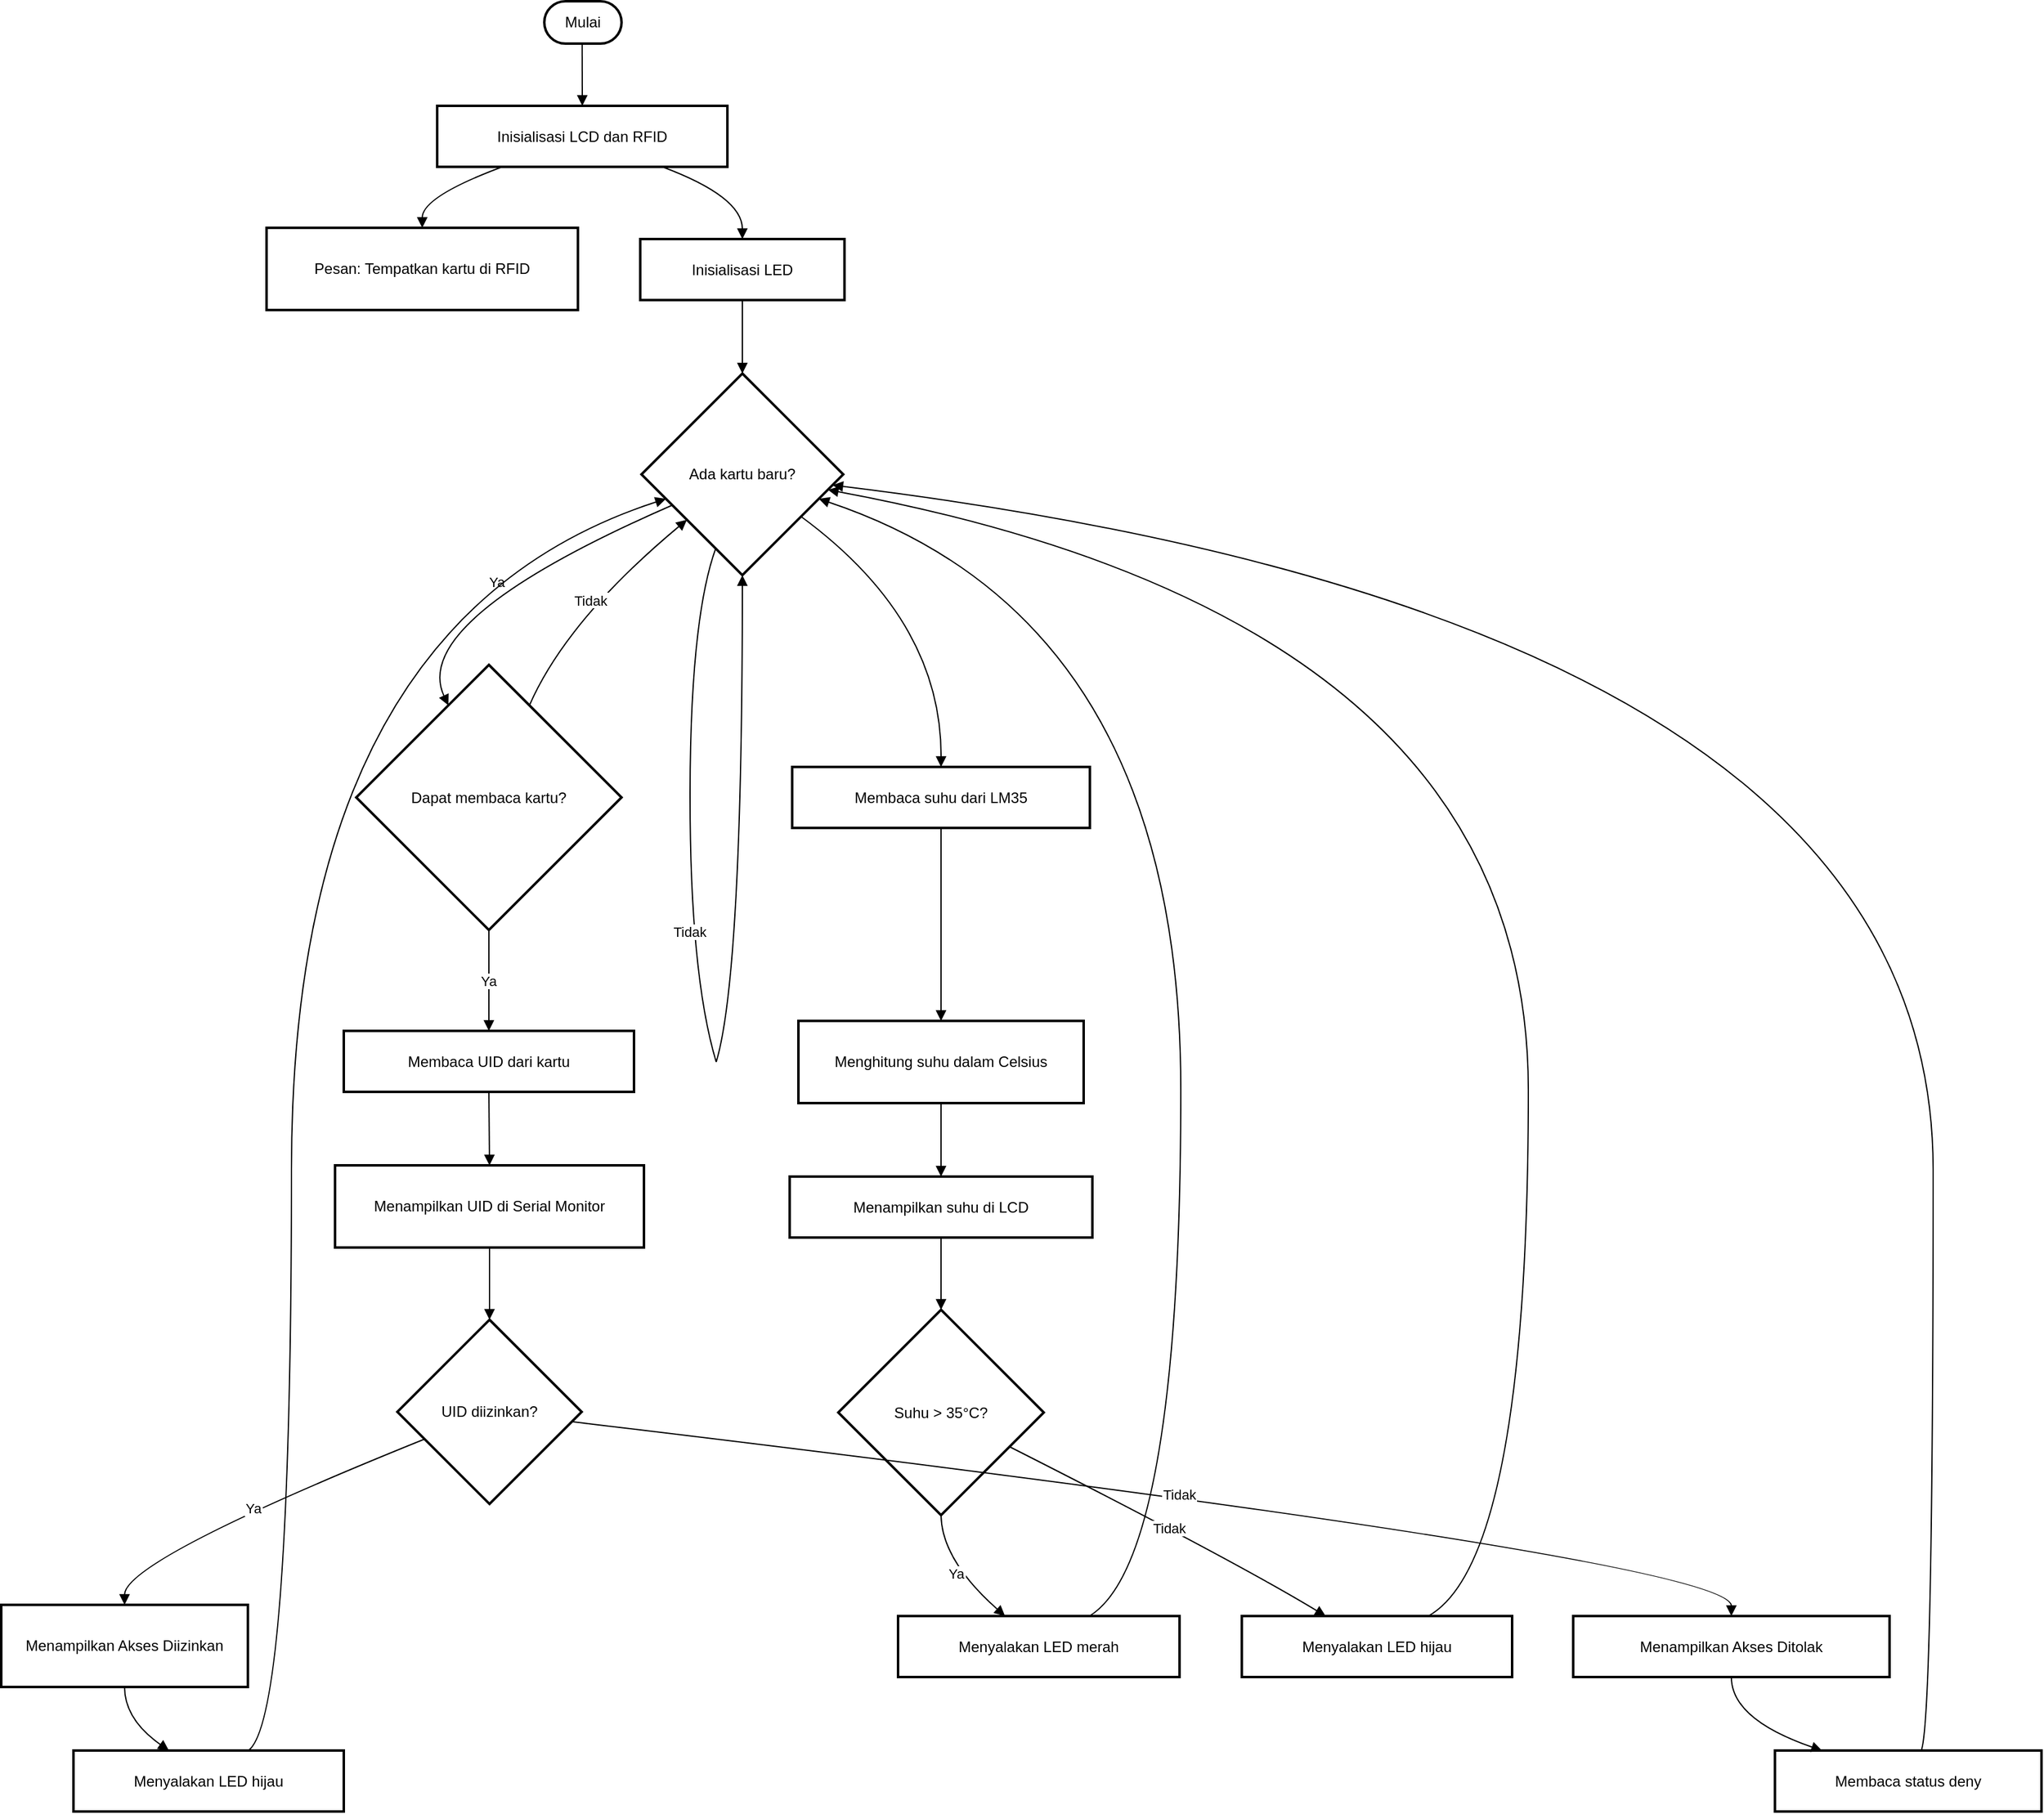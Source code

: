 <mxfile version="24.8.3">
  <diagram name="Page-1" id="fg24WubuweBmSnnEDdJ-">
    <mxGraphModel dx="1222" dy="686" grid="1" gridSize="10" guides="1" tooltips="1" connect="1" arrows="1" fold="1" page="1" pageScale="1" pageWidth="827" pageHeight="1169" math="0" shadow="0">
      <root>
        <mxCell id="0" />
        <mxCell id="1" parent="0" />
        <mxCell id="9FWTvKUNTQUvm_NDjoZ5-1" value="Mulai" style="rounded=1;whiteSpace=wrap;arcSize=50;strokeWidth=2;" vertex="1" parent="1">
          <mxGeometry x="456" y="20" width="62" height="34" as="geometry" />
        </mxCell>
        <mxCell id="9FWTvKUNTQUvm_NDjoZ5-2" value="Inisialisasi LCD dan RFID" style="whiteSpace=wrap;strokeWidth=2;" vertex="1" parent="1">
          <mxGeometry x="370" y="104" width="233" height="49" as="geometry" />
        </mxCell>
        <mxCell id="9FWTvKUNTQUvm_NDjoZ5-3" value="Pesan: Tempatkan kartu di RFID" style="whiteSpace=wrap;strokeWidth=2;" vertex="1" parent="1">
          <mxGeometry x="233" y="202" width="250" height="66" as="geometry" />
        </mxCell>
        <mxCell id="9FWTvKUNTQUvm_NDjoZ5-4" value="Inisialisasi LED" style="whiteSpace=wrap;strokeWidth=2;" vertex="1" parent="1">
          <mxGeometry x="533" y="211" width="164" height="49" as="geometry" />
        </mxCell>
        <mxCell id="9FWTvKUNTQUvm_NDjoZ5-5" value="Ada kartu baru?" style="rhombus;strokeWidth=2;whiteSpace=wrap;" vertex="1" parent="1">
          <mxGeometry x="534" y="319" width="162" height="162" as="geometry" />
        </mxCell>
        <mxCell id="9FWTvKUNTQUvm_NDjoZ5-6" value="Dapat membaca kartu?" style="rhombus;strokeWidth=2;whiteSpace=wrap;" vertex="1" parent="1">
          <mxGeometry x="305" y="553" width="213" height="213" as="geometry" />
        </mxCell>
        <mxCell id="9FWTvKUNTQUvm_NDjoZ5-7" value="Membaca UID dari kartu" style="whiteSpace=wrap;strokeWidth=2;" vertex="1" parent="1">
          <mxGeometry x="295" y="847" width="233" height="49" as="geometry" />
        </mxCell>
        <mxCell id="9FWTvKUNTQUvm_NDjoZ5-8" value="Menampilkan UID di Serial Monitor" style="whiteSpace=wrap;strokeWidth=2;" vertex="1" parent="1">
          <mxGeometry x="288" y="955" width="248" height="66" as="geometry" />
        </mxCell>
        <mxCell id="9FWTvKUNTQUvm_NDjoZ5-9" value="UID diizinkan?" style="rhombus;strokeWidth=2;whiteSpace=wrap;" vertex="1" parent="1">
          <mxGeometry x="338" y="1079" width="148" height="148" as="geometry" />
        </mxCell>
        <mxCell id="9FWTvKUNTQUvm_NDjoZ5-10" value="Menampilkan Akses Diizinkan" style="whiteSpace=wrap;strokeWidth=2;" vertex="1" parent="1">
          <mxGeometry x="20" y="1308" width="198" height="66" as="geometry" />
        </mxCell>
        <mxCell id="9FWTvKUNTQUvm_NDjoZ5-11" value="Menyalakan LED hijau" style="whiteSpace=wrap;strokeWidth=2;" vertex="1" parent="1">
          <mxGeometry x="78" y="1425" width="217" height="49" as="geometry" />
        </mxCell>
        <mxCell id="9FWTvKUNTQUvm_NDjoZ5-12" value="Menampilkan Akses Ditolak" style="whiteSpace=wrap;strokeWidth=2;" vertex="1" parent="1">
          <mxGeometry x="1282" y="1317" width="254" height="49" as="geometry" />
        </mxCell>
        <mxCell id="9FWTvKUNTQUvm_NDjoZ5-13" value="Membaca status deny" style="whiteSpace=wrap;strokeWidth=2;" vertex="1" parent="1">
          <mxGeometry x="1444" y="1425" width="214" height="49" as="geometry" />
        </mxCell>
        <mxCell id="9FWTvKUNTQUvm_NDjoZ5-14" value="Membaca suhu dari LM35" style="whiteSpace=wrap;strokeWidth=2;" vertex="1" parent="1">
          <mxGeometry x="655" y="635" width="239" height="49" as="geometry" />
        </mxCell>
        <mxCell id="9FWTvKUNTQUvm_NDjoZ5-15" value="Menghitung suhu dalam Celsius" style="whiteSpace=wrap;strokeWidth=2;" vertex="1" parent="1">
          <mxGeometry x="660" y="839" width="229" height="66" as="geometry" />
        </mxCell>
        <mxCell id="9FWTvKUNTQUvm_NDjoZ5-16" value="Menampilkan suhu di LCD" style="whiteSpace=wrap;strokeWidth=2;" vertex="1" parent="1">
          <mxGeometry x="653" y="964" width="243" height="49" as="geometry" />
        </mxCell>
        <mxCell id="9FWTvKUNTQUvm_NDjoZ5-17" value="Suhu &gt; 35°C?" style="rhombus;strokeWidth=2;whiteSpace=wrap;" vertex="1" parent="1">
          <mxGeometry x="692" y="1071" width="165" height="165" as="geometry" />
        </mxCell>
        <mxCell id="9FWTvKUNTQUvm_NDjoZ5-18" value="Menyalakan LED merah" style="whiteSpace=wrap;strokeWidth=2;" vertex="1" parent="1">
          <mxGeometry x="740" y="1317" width="226" height="49" as="geometry" />
        </mxCell>
        <mxCell id="9FWTvKUNTQUvm_NDjoZ5-19" value="Menyalakan LED hijau" style="whiteSpace=wrap;strokeWidth=2;" vertex="1" parent="1">
          <mxGeometry x="1016" y="1317" width="217" height="49" as="geometry" />
        </mxCell>
        <mxCell id="9FWTvKUNTQUvm_NDjoZ5-20" value="" style="whiteSpace=wrap;strokeWidth=2;" vertex="1" parent="1">
          <mxGeometry x="573" y="659" as="geometry" />
        </mxCell>
        <mxCell id="9FWTvKUNTQUvm_NDjoZ5-21" value="" style="whiteSpace=wrap;strokeWidth=2;" vertex="1" parent="1">
          <mxGeometry x="594" y="872" as="geometry" />
        </mxCell>
        <mxCell id="9FWTvKUNTQUvm_NDjoZ5-22" value="" style="curved=1;startArrow=none;endArrow=block;exitX=0.49;exitY=0.99;entryX=0.5;entryY=-0.01;rounded=0;" edge="1" parent="1" source="9FWTvKUNTQUvm_NDjoZ5-1" target="9FWTvKUNTQUvm_NDjoZ5-2">
          <mxGeometry relative="1" as="geometry">
            <Array as="points" />
          </mxGeometry>
        </mxCell>
        <mxCell id="9FWTvKUNTQUvm_NDjoZ5-23" value="" style="curved=1;startArrow=none;endArrow=block;exitX=0.23;exitY=0.99;entryX=0.5;entryY=0.01;rounded=0;" edge="1" parent="1" source="9FWTvKUNTQUvm_NDjoZ5-2" target="9FWTvKUNTQUvm_NDjoZ5-3">
          <mxGeometry relative="1" as="geometry">
            <Array as="points">
              <mxPoint x="358" y="177" />
            </Array>
          </mxGeometry>
        </mxCell>
        <mxCell id="9FWTvKUNTQUvm_NDjoZ5-24" value="" style="curved=1;startArrow=none;endArrow=block;exitX=0.77;exitY=0.99;entryX=0.5;entryY=0;rounded=0;" edge="1" parent="1" source="9FWTvKUNTQUvm_NDjoZ5-2" target="9FWTvKUNTQUvm_NDjoZ5-4">
          <mxGeometry relative="1" as="geometry">
            <Array as="points">
              <mxPoint x="615" y="177" />
            </Array>
          </mxGeometry>
        </mxCell>
        <mxCell id="9FWTvKUNTQUvm_NDjoZ5-25" value="" style="curved=1;startArrow=none;endArrow=block;exitX=0.5;exitY=1;entryX=0.5;entryY=0;rounded=0;" edge="1" parent="1" source="9FWTvKUNTQUvm_NDjoZ5-4" target="9FWTvKUNTQUvm_NDjoZ5-5">
          <mxGeometry relative="1" as="geometry">
            <Array as="points" />
          </mxGeometry>
        </mxCell>
        <mxCell id="9FWTvKUNTQUvm_NDjoZ5-26" value="" style="curved=1;startArrow=none;endArrow=none;exitX=0.32;exitY=1;entryX=Infinity;entryY=Infinity;rounded=0;" edge="1" parent="1" source="9FWTvKUNTQUvm_NDjoZ5-5" target="9FWTvKUNTQUvm_NDjoZ5-20">
          <mxGeometry relative="1" as="geometry">
            <Array as="points">
              <mxPoint x="573" y="517" />
            </Array>
          </mxGeometry>
        </mxCell>
        <mxCell id="9FWTvKUNTQUvm_NDjoZ5-27" value="Tidak" style="curved=1;startArrow=none;endArrow=none;exitX=Infinity;exitY=Infinity;entryX=Infinity;entryY=-Infinity;rounded=0;" edge="1" parent="1" source="9FWTvKUNTQUvm_NDjoZ5-20" target="9FWTvKUNTQUvm_NDjoZ5-21">
          <mxGeometry relative="1" as="geometry">
            <Array as="points">
              <mxPoint x="573" y="802" />
            </Array>
          </mxGeometry>
        </mxCell>
        <mxCell id="9FWTvKUNTQUvm_NDjoZ5-28" value="" style="curved=1;startArrow=none;endArrow=block;exitX=Infinity;exitY=-Infinity;entryX=0.5;entryY=1;rounded=0;" edge="1" parent="1" source="9FWTvKUNTQUvm_NDjoZ5-21" target="9FWTvKUNTQUvm_NDjoZ5-5">
          <mxGeometry relative="1" as="geometry">
            <Array as="points">
              <mxPoint x="615" y="802" />
            </Array>
          </mxGeometry>
        </mxCell>
        <mxCell id="9FWTvKUNTQUvm_NDjoZ5-29" value="Ya" style="curved=1;startArrow=none;endArrow=block;exitX=0;exitY=0.72;entryX=0.28;entryY=0;rounded=0;" edge="1" parent="1" source="9FWTvKUNTQUvm_NDjoZ5-5" target="9FWTvKUNTQUvm_NDjoZ5-6">
          <mxGeometry relative="1" as="geometry">
            <Array as="points">
              <mxPoint x="347" y="517" />
            </Array>
          </mxGeometry>
        </mxCell>
        <mxCell id="9FWTvKUNTQUvm_NDjoZ5-30" value="Tidak" style="curved=1;startArrow=none;endArrow=block;exitX=0.72;exitY=0;entryX=0;entryY=0.91;rounded=0;" edge="1" parent="1" source="9FWTvKUNTQUvm_NDjoZ5-6" target="9FWTvKUNTQUvm_NDjoZ5-5">
          <mxGeometry relative="1" as="geometry">
            <Array as="points">
              <mxPoint x="474" y="517" />
            </Array>
          </mxGeometry>
        </mxCell>
        <mxCell id="9FWTvKUNTQUvm_NDjoZ5-31" value="Ya" style="curved=1;startArrow=none;endArrow=block;exitX=0.5;exitY=1;entryX=0.5;entryY=0.01;rounded=0;" edge="1" parent="1" source="9FWTvKUNTQUvm_NDjoZ5-6" target="9FWTvKUNTQUvm_NDjoZ5-7">
          <mxGeometry relative="1" as="geometry">
            <Array as="points" />
          </mxGeometry>
        </mxCell>
        <mxCell id="9FWTvKUNTQUvm_NDjoZ5-32" value="" style="curved=1;startArrow=none;endArrow=block;exitX=0.5;exitY=1;entryX=0.5;entryY=0;rounded=0;" edge="1" parent="1" source="9FWTvKUNTQUvm_NDjoZ5-7" target="9FWTvKUNTQUvm_NDjoZ5-8">
          <mxGeometry relative="1" as="geometry">
            <Array as="points" />
          </mxGeometry>
        </mxCell>
        <mxCell id="9FWTvKUNTQUvm_NDjoZ5-33" value="" style="curved=1;startArrow=none;endArrow=block;exitX=0.5;exitY=1;entryX=0.5;entryY=0;rounded=0;" edge="1" parent="1" source="9FWTvKUNTQUvm_NDjoZ5-8" target="9FWTvKUNTQUvm_NDjoZ5-9">
          <mxGeometry relative="1" as="geometry">
            <Array as="points" />
          </mxGeometry>
        </mxCell>
        <mxCell id="9FWTvKUNTQUvm_NDjoZ5-34" value="Ya" style="curved=1;startArrow=none;endArrow=block;exitX=0;exitY=0.71;entryX=0.5;entryY=0.01;rounded=0;" edge="1" parent="1" source="9FWTvKUNTQUvm_NDjoZ5-9" target="9FWTvKUNTQUvm_NDjoZ5-10">
          <mxGeometry relative="1" as="geometry">
            <Array as="points">
              <mxPoint x="119" y="1272" />
            </Array>
          </mxGeometry>
        </mxCell>
        <mxCell id="9FWTvKUNTQUvm_NDjoZ5-35" value="" style="curved=1;startArrow=none;endArrow=block;exitX=0.5;exitY=1.01;entryX=0.35;entryY=-0.01;rounded=0;" edge="1" parent="1" source="9FWTvKUNTQUvm_NDjoZ5-10" target="9FWTvKUNTQUvm_NDjoZ5-11">
          <mxGeometry relative="1" as="geometry">
            <Array as="points">
              <mxPoint x="119" y="1400" />
            </Array>
          </mxGeometry>
        </mxCell>
        <mxCell id="9FWTvKUNTQUvm_NDjoZ5-36" value="" style="curved=1;startArrow=none;endArrow=block;exitX=0.65;exitY=-0.01;entryX=0;entryY=0.66;rounded=0;" edge="1" parent="1" source="9FWTvKUNTQUvm_NDjoZ5-11" target="9FWTvKUNTQUvm_NDjoZ5-5">
          <mxGeometry relative="1" as="geometry">
            <Array as="points">
              <mxPoint x="253" y="1400" />
              <mxPoint x="253" y="517" />
            </Array>
          </mxGeometry>
        </mxCell>
        <mxCell id="9FWTvKUNTQUvm_NDjoZ5-37" value="Tidak" style="curved=1;startArrow=none;endArrow=block;exitX=1;exitY=0.56;entryX=0.5;entryY=0;rounded=0;" edge="1" parent="1" source="9FWTvKUNTQUvm_NDjoZ5-9" target="9FWTvKUNTQUvm_NDjoZ5-12">
          <mxGeometry relative="1" as="geometry">
            <Array as="points">
              <mxPoint x="1409" y="1272" />
            </Array>
          </mxGeometry>
        </mxCell>
        <mxCell id="9FWTvKUNTQUvm_NDjoZ5-38" value="" style="curved=1;startArrow=none;endArrow=block;exitX=0.5;exitY=1;entryX=0.17;entryY=-0.01;rounded=0;" edge="1" parent="1" source="9FWTvKUNTQUvm_NDjoZ5-12" target="9FWTvKUNTQUvm_NDjoZ5-13">
          <mxGeometry relative="1" as="geometry">
            <Array as="points">
              <mxPoint x="1409" y="1400" />
            </Array>
          </mxGeometry>
        </mxCell>
        <mxCell id="9FWTvKUNTQUvm_NDjoZ5-39" value="" style="curved=1;startArrow=none;endArrow=block;exitX=0.55;exitY=-0.01;entryX=1;entryY=0.56;rounded=0;" edge="1" parent="1" source="9FWTvKUNTQUvm_NDjoZ5-13" target="9FWTvKUNTQUvm_NDjoZ5-5">
          <mxGeometry relative="1" as="geometry">
            <Array as="points">
              <mxPoint x="1571" y="1400" />
              <mxPoint x="1571" y="517" />
            </Array>
          </mxGeometry>
        </mxCell>
        <mxCell id="9FWTvKUNTQUvm_NDjoZ5-40" value="" style="curved=1;startArrow=none;endArrow=block;exitX=1;exitY=0.86;entryX=0.5;entryY=0;rounded=0;" edge="1" parent="1" source="9FWTvKUNTQUvm_NDjoZ5-5" target="9FWTvKUNTQUvm_NDjoZ5-14">
          <mxGeometry relative="1" as="geometry">
            <Array as="points">
              <mxPoint x="775" y="517" />
            </Array>
          </mxGeometry>
        </mxCell>
        <mxCell id="9FWTvKUNTQUvm_NDjoZ5-41" value="" style="curved=1;startArrow=none;endArrow=block;exitX=0.5;exitY=1;entryX=0.5;entryY=-0.01;rounded=0;" edge="1" parent="1" source="9FWTvKUNTQUvm_NDjoZ5-14" target="9FWTvKUNTQUvm_NDjoZ5-15">
          <mxGeometry relative="1" as="geometry">
            <Array as="points" />
          </mxGeometry>
        </mxCell>
        <mxCell id="9FWTvKUNTQUvm_NDjoZ5-42" value="" style="curved=1;startArrow=none;endArrow=block;exitX=0.5;exitY=1;entryX=0.5;entryY=-0.01;rounded=0;" edge="1" parent="1" source="9FWTvKUNTQUvm_NDjoZ5-15" target="9FWTvKUNTQUvm_NDjoZ5-16">
          <mxGeometry relative="1" as="geometry">
            <Array as="points" />
          </mxGeometry>
        </mxCell>
        <mxCell id="9FWTvKUNTQUvm_NDjoZ5-43" value="" style="curved=1;startArrow=none;endArrow=block;exitX=0.5;exitY=0.99;entryX=0.5;entryY=0;rounded=0;" edge="1" parent="1" source="9FWTvKUNTQUvm_NDjoZ5-16" target="9FWTvKUNTQUvm_NDjoZ5-17">
          <mxGeometry relative="1" as="geometry">
            <Array as="points" />
          </mxGeometry>
        </mxCell>
        <mxCell id="9FWTvKUNTQUvm_NDjoZ5-44" value="Ya" style="curved=1;startArrow=none;endArrow=block;exitX=0.5;exitY=1;entryX=0.38;entryY=0;rounded=0;" edge="1" parent="1" source="9FWTvKUNTQUvm_NDjoZ5-17" target="9FWTvKUNTQUvm_NDjoZ5-18">
          <mxGeometry relative="1" as="geometry">
            <Array as="points">
              <mxPoint x="775" y="1272" />
            </Array>
          </mxGeometry>
        </mxCell>
        <mxCell id="9FWTvKUNTQUvm_NDjoZ5-45" value="Tidak" style="curved=1;startArrow=none;endArrow=block;exitX=1;exitY=0.75;entryX=0.31;entryY=0;rounded=0;" edge="1" parent="1" source="9FWTvKUNTQUvm_NDjoZ5-17" target="9FWTvKUNTQUvm_NDjoZ5-19">
          <mxGeometry relative="1" as="geometry">
            <Array as="points">
              <mxPoint x="1009" y="1272" />
            </Array>
          </mxGeometry>
        </mxCell>
        <mxCell id="9FWTvKUNTQUvm_NDjoZ5-46" value="" style="curved=1;startArrow=none;endArrow=block;exitX=0.68;exitY=0;entryX=1;entryY=0.66;rounded=0;" edge="1" parent="1" source="9FWTvKUNTQUvm_NDjoZ5-18" target="9FWTvKUNTQUvm_NDjoZ5-5">
          <mxGeometry relative="1" as="geometry">
            <Array as="points">
              <mxPoint x="967" y="1272" />
              <mxPoint x="967" y="517" />
            </Array>
          </mxGeometry>
        </mxCell>
        <mxCell id="9FWTvKUNTQUvm_NDjoZ5-47" value="" style="curved=1;startArrow=none;endArrow=block;exitX=0.69;exitY=0;entryX=1;entryY=0.59;rounded=0;" edge="1" parent="1" source="9FWTvKUNTQUvm_NDjoZ5-19" target="9FWTvKUNTQUvm_NDjoZ5-5">
          <mxGeometry relative="1" as="geometry">
            <Array as="points">
              <mxPoint x="1246" y="1272" />
              <mxPoint x="1246" y="517" />
            </Array>
          </mxGeometry>
        </mxCell>
      </root>
    </mxGraphModel>
  </diagram>
</mxfile>
